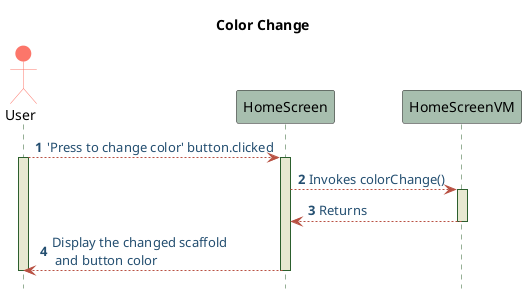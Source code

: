 @startuml HomeScreen Sequence

skinparam sequence{
    ParticipantBackgroundColor #A7BEAE
    LifeLineBackgroundColor #E7E8D1
    LifeLineBorderColor #2C5F2D
    ActorBackgroundColor #FC766AFF
    ActorBorderColor #FC766AFF
    ArrowColor #B85042
    ArrowFontColor #234E70
}
Actor User
title Color Change
autonumber
hide footbox
User --> HomeScreen: 'Press to change color' button.clicked
activate User 
activate HomeScreen
HomeScreen --> HomeScreenVM: Invokes colorChange()
activate HomeScreenVM
HomeScreenVM --> HomeScreen: Returns
deactivate HomeScreenVM
HomeScreen --> User: Display the changed scaffold \n and button color
deactivate HomeScreen
deactivate User 

@enduml 
